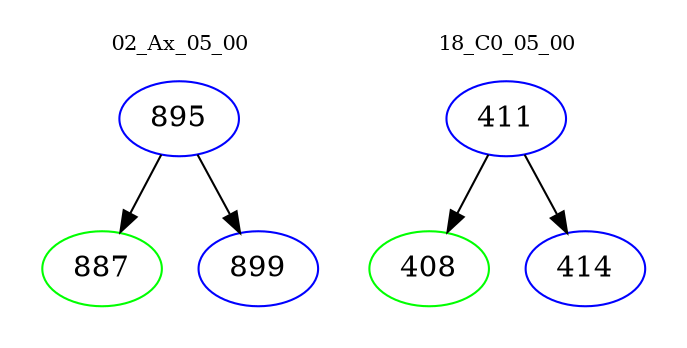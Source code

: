digraph{
subgraph cluster_0 {
color = white
label = "02_Ax_05_00";
fontsize=10;
T0_895 [label="895", color="blue"]
T0_895 -> T0_887 [color="black"]
T0_887 [label="887", color="green"]
T0_895 -> T0_899 [color="black"]
T0_899 [label="899", color="blue"]
}
subgraph cluster_1 {
color = white
label = "18_C0_05_00";
fontsize=10;
T1_411 [label="411", color="blue"]
T1_411 -> T1_408 [color="black"]
T1_408 [label="408", color="green"]
T1_411 -> T1_414 [color="black"]
T1_414 [label="414", color="blue"]
}
}
